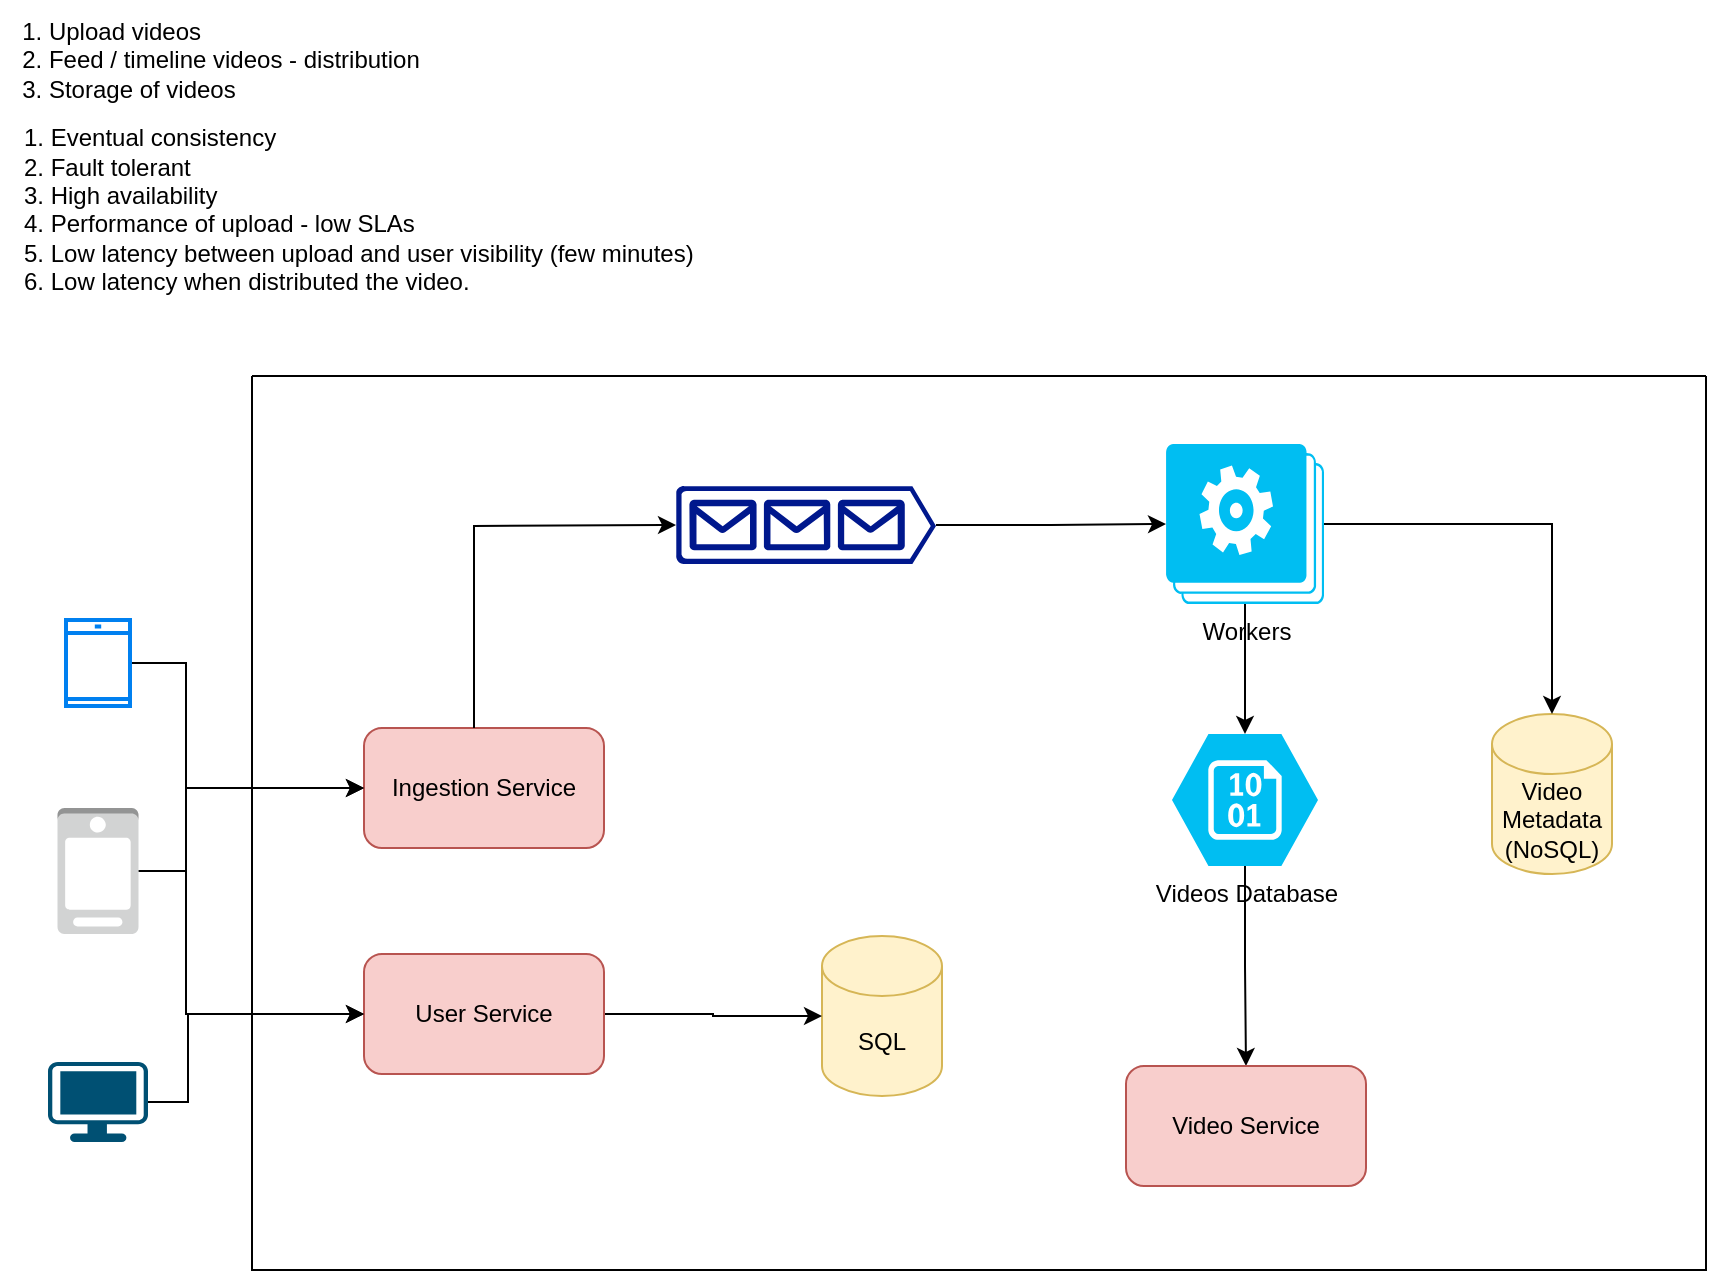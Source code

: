 <mxfile version="24.7.8">
  <diagram name="Page-1" id="PUPkotpHlF0dXcMMUbJn">
    <mxGraphModel dx="836" dy="538" grid="0" gridSize="10" guides="1" tooltips="1" connect="1" arrows="1" fold="1" page="1" pageScale="1" pageWidth="850" pageHeight="1100" math="0" shadow="0">
      <root>
        <mxCell id="0" />
        <mxCell id="1" parent="0" />
        <mxCell id="zuD_gsq9XS0x65aMne33-1" value="&lt;div style=&quot;text-align: left;&quot;&gt;&lt;span style=&quot;background-color: initial;&quot;&gt;1. Upload videos&lt;/span&gt;&lt;/div&gt;&lt;div&gt;2. Feed / timeline videos - distribution&lt;/div&gt;&lt;div style=&quot;text-align: left;&quot;&gt;3. Storage of videos&lt;/div&gt;" style="text;html=1;align=center;verticalAlign=middle;resizable=0;points=[];autosize=1;strokeColor=none;fillColor=none;" vertex="1" parent="1">
          <mxGeometry x="17" y="73" width="220" height="60" as="geometry" />
        </mxCell>
        <mxCell id="zuD_gsq9XS0x65aMne33-2" value="&lt;div style=&quot;&quot;&gt;&lt;span style=&quot;background-color: initial;&quot;&gt;1. Eventual consistency&lt;/span&gt;&lt;/div&gt;&lt;div&gt;2. Fault tolerant&lt;/div&gt;&lt;div&gt;3. High availability&lt;/div&gt;&lt;div&gt;4. Performance of upload - low SLAs&lt;/div&gt;&lt;div&gt;5. Low latency between upload and user visibility (few minutes)&lt;/div&gt;&lt;div&gt;6. Low latency when distributed the video.&lt;/div&gt;&lt;div&gt;&lt;br&gt;&lt;/div&gt;" style="text;html=1;align=left;verticalAlign=middle;resizable=0;points=[];autosize=1;strokeColor=none;fillColor=none;" vertex="1" parent="1">
          <mxGeometry x="27" y="128" width="353" height="113" as="geometry" />
        </mxCell>
        <mxCell id="zuD_gsq9XS0x65aMne33-3" value="" style="swimlane;startSize=0;" vertex="1" parent="1">
          <mxGeometry x="143" y="261" width="727" height="447" as="geometry" />
        </mxCell>
        <mxCell id="zuD_gsq9XS0x65aMne33-4" value="Ingestion Service" style="rounded=1;whiteSpace=wrap;html=1;fillColor=#f8cecc;strokeColor=#b85450;" vertex="1" parent="zuD_gsq9XS0x65aMne33-3">
          <mxGeometry x="56" y="176" width="120" height="60" as="geometry" />
        </mxCell>
        <mxCell id="zuD_gsq9XS0x65aMne33-5" value="" style="edgeStyle=orthogonalEdgeStyle;rounded=0;orthogonalLoop=1;jettySize=auto;html=1;" edge="1" parent="zuD_gsq9XS0x65aMne33-3" source="zuD_gsq9XS0x65aMne33-6" target="zuD_gsq9XS0x65aMne33-15">
          <mxGeometry relative="1" as="geometry" />
        </mxCell>
        <mxCell id="zuD_gsq9XS0x65aMne33-6" value="Videos Database" style="verticalLabelPosition=bottom;html=1;verticalAlign=top;align=center;strokeColor=none;fillColor=#00BEF2;shape=mxgraph.azure.storage_blob;" vertex="1" parent="zuD_gsq9XS0x65aMne33-3">
          <mxGeometry x="460" y="179" width="73" height="66" as="geometry" />
        </mxCell>
        <mxCell id="zuD_gsq9XS0x65aMne33-7" value="Video Metadata (NoSQL)" style="shape=cylinder3;whiteSpace=wrap;html=1;boundedLbl=1;backgroundOutline=1;size=15;fillColor=#fff2cc;strokeColor=#d6b656;" vertex="1" parent="zuD_gsq9XS0x65aMne33-3">
          <mxGeometry x="620" y="169" width="60" height="80" as="geometry" />
        </mxCell>
        <mxCell id="zuD_gsq9XS0x65aMne33-8" value="" style="edgeStyle=orthogonalEdgeStyle;rounded=0;orthogonalLoop=1;jettySize=auto;html=1;" edge="1" parent="zuD_gsq9XS0x65aMne33-3" source="zuD_gsq9XS0x65aMne33-9" target="zuD_gsq9XS0x65aMne33-12">
          <mxGeometry relative="1" as="geometry" />
        </mxCell>
        <mxCell id="zuD_gsq9XS0x65aMne33-9" value="" style="sketch=0;aspect=fixed;pointerEvents=1;shadow=0;dashed=0;html=1;strokeColor=none;labelPosition=center;verticalLabelPosition=bottom;verticalAlign=top;align=center;fillColor=#00188D;shape=mxgraph.azure.queue_generic" vertex="1" parent="zuD_gsq9XS0x65aMne33-3">
          <mxGeometry x="212" y="55" width="130" height="39" as="geometry" />
        </mxCell>
        <mxCell id="zuD_gsq9XS0x65aMne33-10" value="" style="endArrow=classic;html=1;rounded=0;entryX=0;entryY=0.5;entryDx=0;entryDy=0;entryPerimeter=0;" edge="1" parent="zuD_gsq9XS0x65aMne33-3" target="zuD_gsq9XS0x65aMne33-9">
          <mxGeometry width="50" height="50" relative="1" as="geometry">
            <mxPoint x="111" y="176" as="sourcePoint" />
            <mxPoint x="161" y="126" as="targetPoint" />
            <Array as="points">
              <mxPoint x="111" y="75" />
            </Array>
          </mxGeometry>
        </mxCell>
        <mxCell id="zuD_gsq9XS0x65aMne33-11" value="" style="edgeStyle=orthogonalEdgeStyle;rounded=0;orthogonalLoop=1;jettySize=auto;html=1;" edge="1" parent="zuD_gsq9XS0x65aMne33-3" source="zuD_gsq9XS0x65aMne33-12" target="zuD_gsq9XS0x65aMne33-6">
          <mxGeometry relative="1" as="geometry" />
        </mxCell>
        <mxCell id="zuD_gsq9XS0x65aMne33-12" value="Workers" style="verticalLabelPosition=bottom;html=1;verticalAlign=top;align=center;strokeColor=none;fillColor=#00BEF2;shape=mxgraph.azure.worker_roles;" vertex="1" parent="zuD_gsq9XS0x65aMne33-3">
          <mxGeometry x="457" y="34" width="79" height="80" as="geometry" />
        </mxCell>
        <mxCell id="zuD_gsq9XS0x65aMne33-13" value="" style="endArrow=classic;html=1;rounded=0;exitX=1;exitY=0.5;exitDx=0;exitDy=0;exitPerimeter=0;entryX=0.5;entryY=0;entryDx=0;entryDy=0;entryPerimeter=0;" edge="1" parent="zuD_gsq9XS0x65aMne33-3" source="zuD_gsq9XS0x65aMne33-12" target="zuD_gsq9XS0x65aMne33-7">
          <mxGeometry width="50" height="50" relative="1" as="geometry">
            <mxPoint x="583" y="118" as="sourcePoint" />
            <mxPoint x="633" y="68" as="targetPoint" />
            <Array as="points">
              <mxPoint x="650" y="74" />
            </Array>
          </mxGeometry>
        </mxCell>
        <mxCell id="zuD_gsq9XS0x65aMne33-14" value="SQL" style="shape=cylinder3;whiteSpace=wrap;html=1;boundedLbl=1;backgroundOutline=1;size=15;fillColor=#fff2cc;strokeColor=#d6b656;" vertex="1" parent="zuD_gsq9XS0x65aMne33-3">
          <mxGeometry x="285" y="280" width="60" height="80" as="geometry" />
        </mxCell>
        <mxCell id="zuD_gsq9XS0x65aMne33-15" value="Video Service" style="rounded=1;whiteSpace=wrap;html=1;fillColor=#f8cecc;strokeColor=#b85450;" vertex="1" parent="zuD_gsq9XS0x65aMne33-3">
          <mxGeometry x="437" y="345" width="120" height="60" as="geometry" />
        </mxCell>
        <mxCell id="zuD_gsq9XS0x65aMne33-16" value="" style="edgeStyle=orthogonalEdgeStyle;rounded=0;orthogonalLoop=1;jettySize=auto;html=1;" edge="1" parent="1" source="zuD_gsq9XS0x65aMne33-17" target="zuD_gsq9XS0x65aMne33-14">
          <mxGeometry relative="1" as="geometry" />
        </mxCell>
        <mxCell id="zuD_gsq9XS0x65aMne33-17" value="User Service" style="rounded=1;whiteSpace=wrap;html=1;fillColor=#f8cecc;strokeColor=#b85450;" vertex="1" parent="1">
          <mxGeometry x="199" y="550" width="120" height="60" as="geometry" />
        </mxCell>
        <mxCell id="zuD_gsq9XS0x65aMne33-18" value="" style="edgeStyle=orthogonalEdgeStyle;rounded=0;orthogonalLoop=1;jettySize=auto;html=1;entryX=0;entryY=0.5;entryDx=0;entryDy=0;" edge="1" parent="1" source="zuD_gsq9XS0x65aMne33-19" target="zuD_gsq9XS0x65aMne33-4">
          <mxGeometry relative="1" as="geometry">
            <Array as="points">
              <mxPoint x="110" y="405" />
              <mxPoint x="110" y="467" />
            </Array>
          </mxGeometry>
        </mxCell>
        <mxCell id="zuD_gsq9XS0x65aMne33-19" value="" style="html=1;verticalLabelPosition=bottom;align=center;labelBackgroundColor=#ffffff;verticalAlign=top;strokeWidth=2;strokeColor=#0080F0;shadow=0;dashed=0;shape=mxgraph.ios7.icons.smartphone;flipV=1;" vertex="1" parent="1">
          <mxGeometry x="50" y="383" width="32" height="43" as="geometry" />
        </mxCell>
        <mxCell id="zuD_gsq9XS0x65aMne33-20" value="" style="edgeStyle=orthogonalEdgeStyle;rounded=0;orthogonalLoop=1;jettySize=auto;html=1;" edge="1" parent="1" source="zuD_gsq9XS0x65aMne33-22" target="zuD_gsq9XS0x65aMne33-4">
          <mxGeometry relative="1" as="geometry">
            <Array as="points">
              <mxPoint x="110" y="508" />
              <mxPoint x="110" y="467" />
            </Array>
          </mxGeometry>
        </mxCell>
        <mxCell id="zuD_gsq9XS0x65aMne33-21" value="" style="edgeStyle=orthogonalEdgeStyle;rounded=0;orthogonalLoop=1;jettySize=auto;html=1;entryX=0;entryY=0.5;entryDx=0;entryDy=0;" edge="1" parent="1" source="zuD_gsq9XS0x65aMne33-22" target="zuD_gsq9XS0x65aMne33-17">
          <mxGeometry relative="1" as="geometry">
            <Array as="points">
              <mxPoint x="110" y="508" />
              <mxPoint x="110" y="580" />
            </Array>
          </mxGeometry>
        </mxCell>
        <mxCell id="zuD_gsq9XS0x65aMne33-22" value="" style="outlineConnect=0;dashed=0;verticalLabelPosition=bottom;verticalAlign=top;align=center;html=1;shape=mxgraph.aws3.mobile_client;fillColor=#D2D3D3;gradientColor=none;flipV=1;" vertex="1" parent="1">
          <mxGeometry x="45.75" y="477" width="40.5" height="63" as="geometry" />
        </mxCell>
        <mxCell id="zuD_gsq9XS0x65aMne33-23" value="" style="edgeStyle=orthogonalEdgeStyle;rounded=0;orthogonalLoop=1;jettySize=auto;html=1;" edge="1" parent="1" source="zuD_gsq9XS0x65aMne33-24" target="zuD_gsq9XS0x65aMne33-17">
          <mxGeometry relative="1" as="geometry">
            <Array as="points">
              <mxPoint x="111" y="624" />
              <mxPoint x="111" y="580" />
            </Array>
          </mxGeometry>
        </mxCell>
        <mxCell id="zuD_gsq9XS0x65aMne33-24" value="" style="points=[[0.03,0.03,0],[0.5,0,0],[0.97,0.03,0],[1,0.4,0],[0.97,0.745,0],[0.5,1,0],[0.03,0.745,0],[0,0.4,0]];verticalLabelPosition=bottom;sketch=0;html=1;verticalAlign=top;aspect=fixed;align=center;pointerEvents=1;shape=mxgraph.cisco19.workstation;fillColor=#005073;strokeColor=none;flipV=1;direction=west;" vertex="1" parent="1">
          <mxGeometry x="41" y="604" width="50" height="40" as="geometry" />
        </mxCell>
      </root>
    </mxGraphModel>
  </diagram>
</mxfile>
